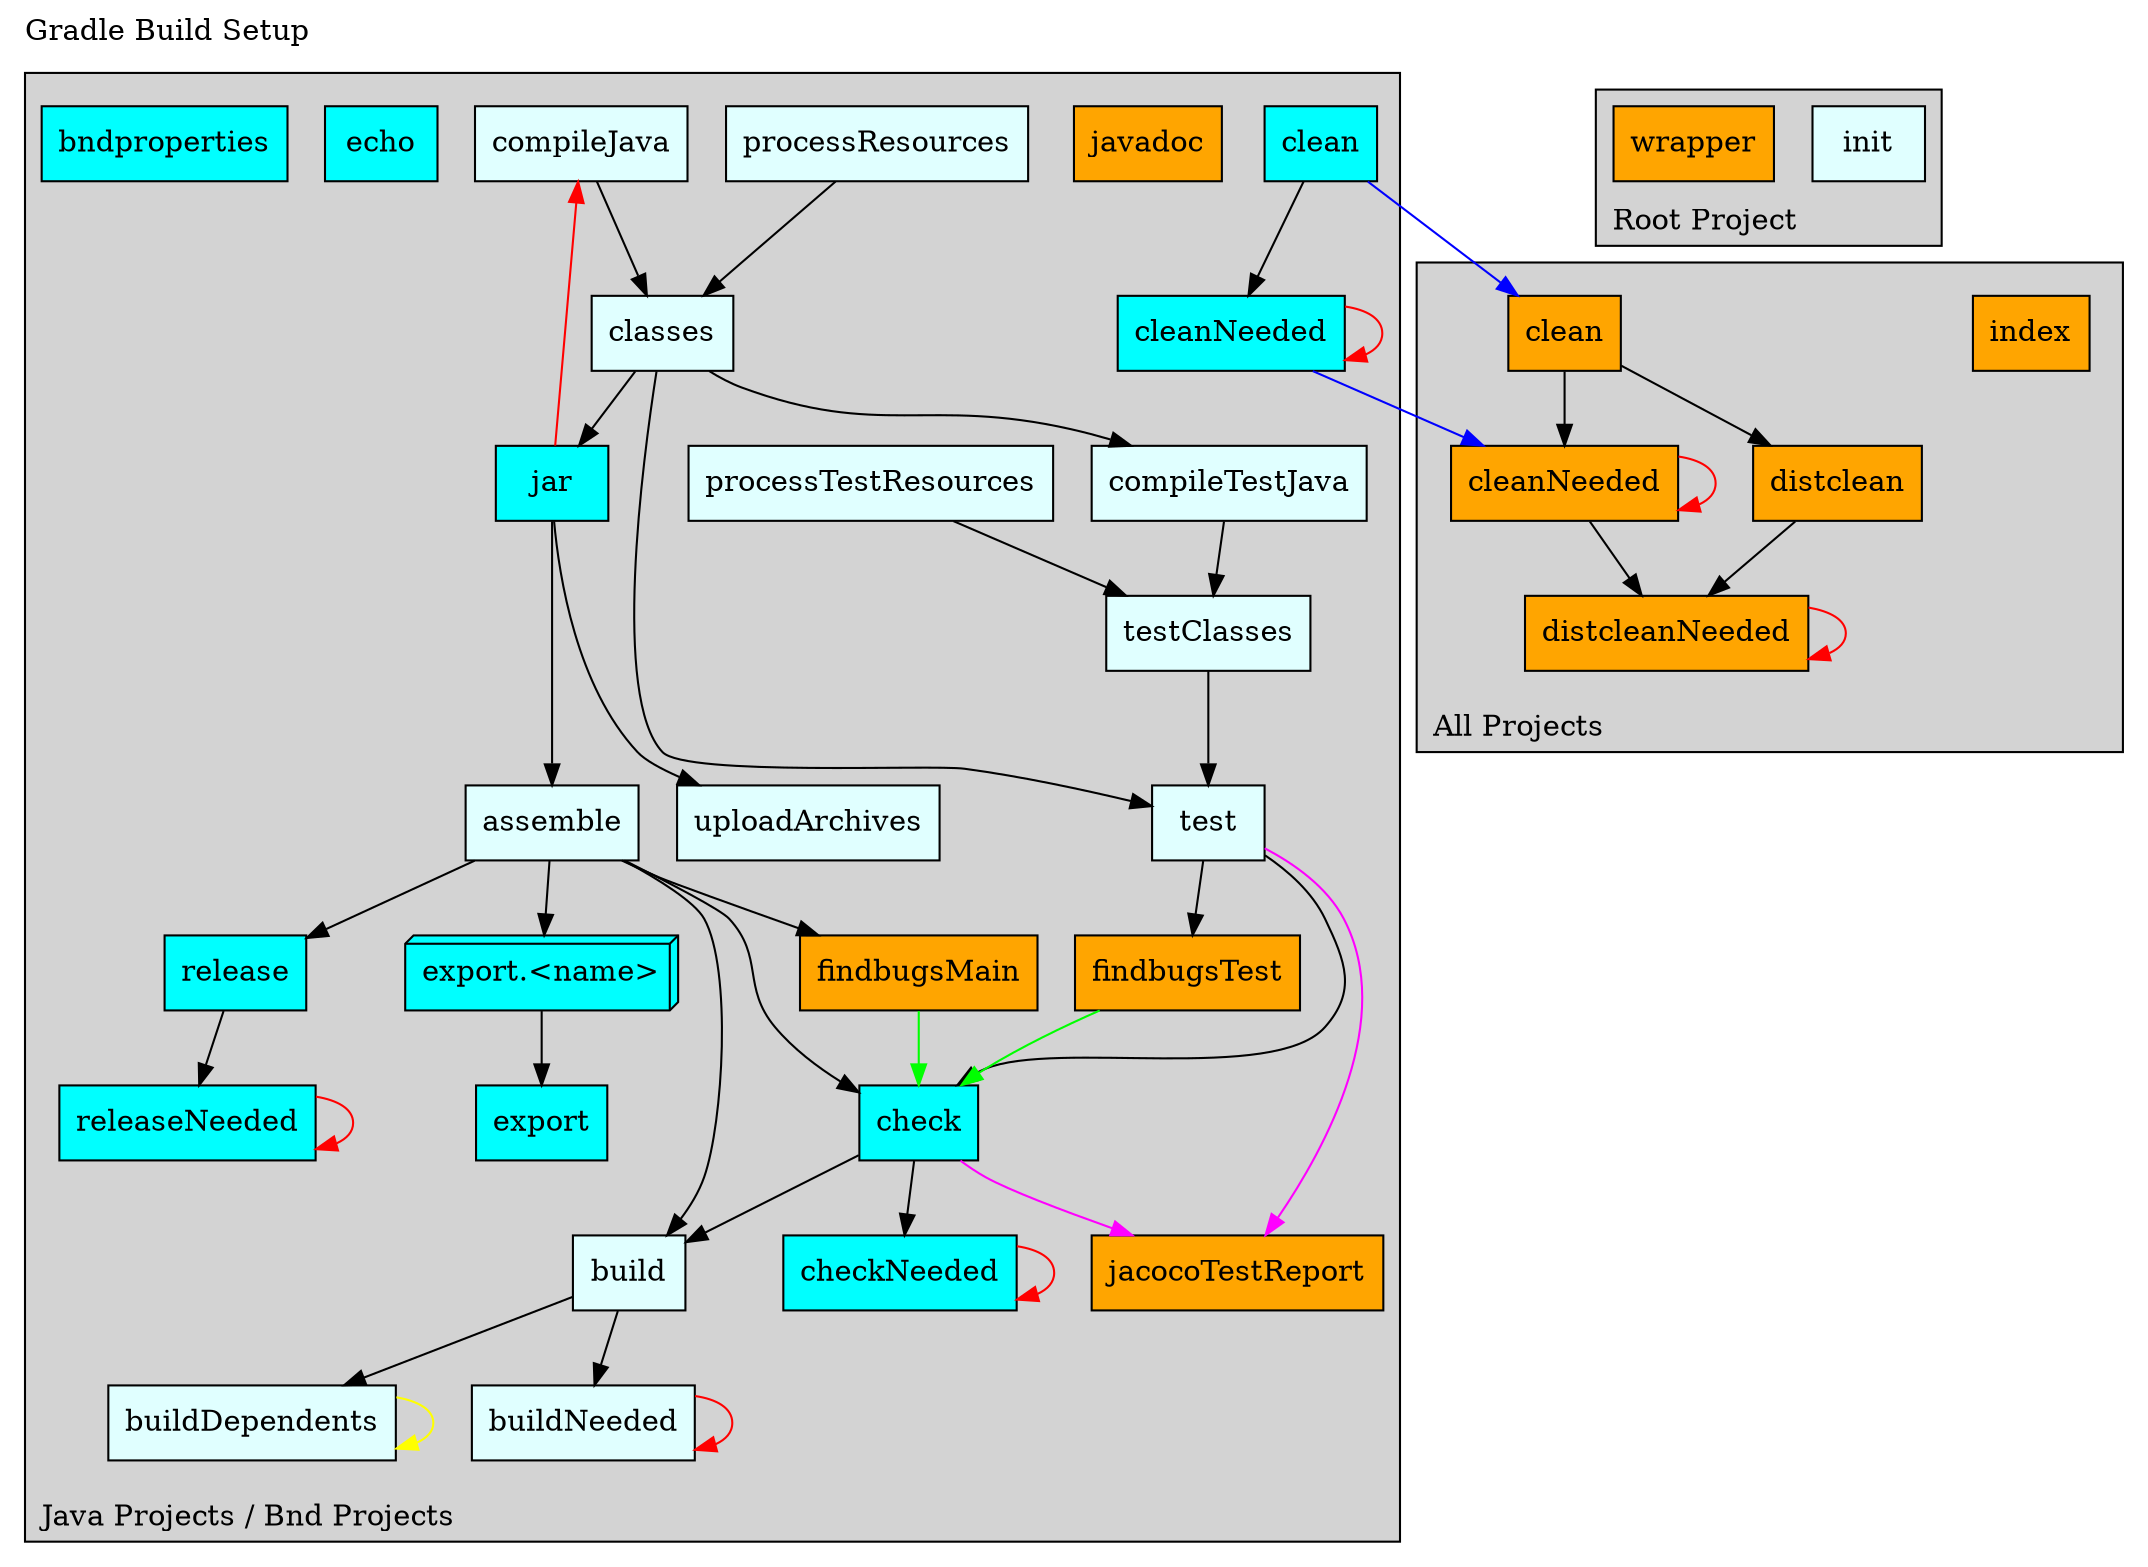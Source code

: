 /*
 * WARNING
 *
 * This file should not be edited.
 *
 * GNU Free Documentation License
 * Version 1.3, 3 November 2008
 *
 * See the BUILDING-GRADLE.md document in the root project for more details.
 *
 * To create an SVG diagram from this file, install graphviz and run:
 *   dot -Tsvg "$1.dot" -o "$1.svg"   (on a Linux   machine)
 *   dot -Tsvg "%1.dot" -o "%1.svg"   (on a Windows machine)
 */


digraph GradleSetup {
  label="Gradle Build Setup"
  labelloc=t
  labeljust=l

  subgraph cluster1 {
    label="Java Projects / Bnd Projects";
    labelloc=b
    labeljust=l
    style=filled;
    fillcolor=lightgrey;
    color=black;

    subgraph cluster101 {
      label="";
      style=invis;
      compileJava          [shape=box, style=filled, fillcolor=lightcyan, label="compileJava"         ]
      processResources     [shape=box, style=filled, fillcolor=lightcyan, label="processResources"    ]
      classes              [shape=box, style=filled, fillcolor=lightcyan, label="classes"             ]
    }

    subgraph cluster102 {
      label="";
      style=invis;
      jar                  [shape=box, style=filled, fillcolor=cyan     , label="jar"                 ]
    }

    subgraph cluster103 {
      label="";
      style=invis;
      compileTestJava      [shape=box, style=filled, fillcolor=lightcyan, label="compileTestJava"     ]
      processTestResources [shape=box, style=filled, fillcolor=lightcyan, label="processTestResources"]
      testClasses          [shape=box, style=filled, fillcolor=lightcyan, label="testClasses"         ]
    }

    subgraph cluster104 {
      label="";
      style=invis;
      test                 [shape=box, style=filled, fillcolor=lightcyan, label="test"                ]
    }

    subgraph cluster105 {
      label="";
      style=invis;
      uploadArchives       [shape=box, style=filled, fillcolor=lightcyan, label="uploadArchives"      ]
      assemble             [shape=box, style=filled, fillcolor=lightcyan, label="assemble"            ]
    }

    subgraph cluster106 {
      label="";
      style=invis;
      check                [shape=box, style=filled, fillcolor=cyan     , label="check"               ]
      checkNeeded          [shape=box, style=filled, fillcolor=cyan     , label="checkNeeded"         ]
    }

    subgraph cluster107 {
      label="";
      style=invis;
      release              [shape=box, style=filled, fillcolor=cyan     , label="release"             ]
      releaseNeeded        [shape=box, style=filled, fillcolor=cyan     , label="releaseNeeded"       ]
    }

    subgraph cluster108 {
      label="";
      style=invis;
      exportX              [shape=box3d, style=filled, fillcolor=cyan   , label="export.<name>"       ]
      export               [shape=box  , style=filled, fillcolor=cyan   , label="export"              ]
    }

    subgraph cluster109 {
      label="";
      style=invis;
      build                [shape=box, style=filled, fillcolor=lightcyan, label="build"               ]
      buildDependents      [shape=box, style=filled, fillcolor=lightcyan, label="buildDependents"     ]
      buildNeeded          [shape=box, style=filled, fillcolor=lightcyan, label="buildNeeded"         ]
    }

    subgraph cluster110 {
      label="";
      style=invis;
      findbugsMain         [shape=box, style=filled, fillcolor=orange   , label="findbugsMain"        ]
      findbugsTest         [shape=box, style=filled, fillcolor=orange   , label="findbugsTest"        ]
    }

    javadoc                [shape=box, style=filled, fillcolor=orange   , label="javadoc"             ]

    clean                  [shape=box, style=filled, fillcolor=cyan     , label="clean"               ]
    cleanNeeded            [shape=box, style=filled, fillcolor=cyan     , label="cleanNeeded"         ]
    echo                   [shape=box, style=filled, fillcolor=cyan     , label="echo"                ]
    bndproperties          [shape=box, style=filled, fillcolor=cyan     , label="bndproperties"       ]
    jacocoTestReport       [shape=box, style=filled, fillcolor=orange   , label="jacocoTestReport"    ]

    compileJava            -> classes
    processResources       -> classes
    classes                -> compileTestJava
    classes                -> jar
    classes                -> test
    compileTestJava        -> testClasses
    processTestResources   -> testClasses
    jar                    -> uploadArchives
    jar                    -> assemble
    testClasses            -> test
    assemble               -> build
    assemble               -> check
    test                   -> check
    check                  -> checkNeeded
    checkNeeded            -> checkNeeded        [color=red   ]
    check                  -> build
    build                  -> buildDependents
    buildDependents        -> buildDependents    [color=yellow]
    build                  -> buildNeeded
    buildNeeded            -> buildNeeded        [color=red   ]

    jar                    -> compileJava        [color=red   ]
    assemble               -> release
    assemble               -> exportX
    exportX                -> export
    release                -> releaseNeeded
    releaseNeeded          -> releaseNeeded      [color=red   ]
    clean                  -> cleanNeeded
    cleanNeeded            -> cleanNeeded        [color=red   ]

    assemble               -> findbugsMain
    test                   -> findbugsTest
    findbugsMain           -> check              [color=green ]
    findbugsTest           -> check              [color=green ]
    test                   -> jacocoTestReport   [color=magenta]
    check                  -> jacocoTestReport   [color=magenta]
  }


  subgraph cluster2 {
    label="All Projects";
    labelloc=b
    labeljust=l
    style=filled;
    fillcolor=lightgrey;
    color=black;

    subgraph cluster201 {
      label="";
      style=invis;
      index                [shape=box, style=filled, fillcolor=orange   , label="index"               ]
    }

    subgraph cluster202 {
      label="";
      style=invis;
      cleanAll             [shape=box, style=filled, fillcolor=orange   , label="clean"               ]
      cleanAllNeeded       [shape=box, style=filled, fillcolor=orange   , label="cleanNeeded"         ]
      distclean            [shape=box, style=filled, fillcolor=orange   , label="distclean"           ]
      distcleanNeeded      [shape=box, style=filled, fillcolor=orange   , label="distcleanNeeded"     ]
    }

    clean                  -> cleanAll           [color=blue  ]
    cleanNeeded            -> cleanAllNeeded     [color=blue  ]
    cleanAll               -> cleanAllNeeded
    cleanAll               -> distclean
    cleanAllNeeded         -> cleanAllNeeded     [color=red   ]
    cleanAllNeeded         -> distcleanNeeded
    distclean              -> distcleanNeeded
    distcleanNeeded        -> distcleanNeeded    [color=red   ]
  }


  subgraph cluster3 {
    label="Root Project";
    labelloc=b
    labeljust=l
    style=filled;
    fillcolor=lightgrey;
    color=black;

    init                   [shape=box, style=filled, fillcolor=lightcyan, label="init"                ]
    wrapper                [shape=box, style=filled, fillcolor=orange   , label="wrapper"             ]
  }
}
